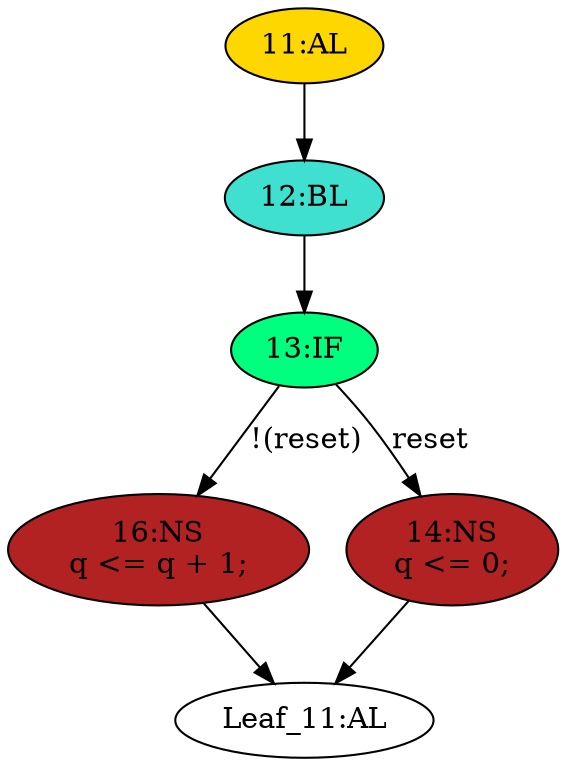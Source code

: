 strict digraph "" {
	node [label="\N"];
	"13:IF"	[ast="<pyverilog.vparser.ast.IfStatement object at 0x7fe632aae110>",
		fillcolor=springgreen,
		label="13:IF",
		statements="[]",
		style=filled,
		typ=IfStatement];
	"16:NS"	[ast="<pyverilog.vparser.ast.NonblockingSubstitution object at 0x7fe632a99c90>",
		fillcolor=firebrick,
		label="16:NS
q <= q + 1;",
		statements="[<pyverilog.vparser.ast.NonblockingSubstitution object at 0x7fe632a99c90>]",
		style=filled,
		typ=NonblockingSubstitution];
	"13:IF" -> "16:NS"	[cond="['reset']",
		label="!(reset)",
		lineno=13];
	"14:NS"	[ast="<pyverilog.vparser.ast.NonblockingSubstitution object at 0x7fe632aae1d0>",
		fillcolor=firebrick,
		label="14:NS
q <= 0;",
		statements="[<pyverilog.vparser.ast.NonblockingSubstitution object at 0x7fe632aae1d0>]",
		style=filled,
		typ=NonblockingSubstitution];
	"13:IF" -> "14:NS"	[cond="['reset']",
		label=reset,
		lineno=13];
	"Leaf_11:AL"	[def_var="['q']",
		label="Leaf_11:AL"];
	"16:NS" -> "Leaf_11:AL"	[cond="[]",
		lineno=None];
	"12:BL"	[ast="<pyverilog.vparser.ast.Block object at 0x7fe632aae0d0>",
		fillcolor=turquoise,
		label="12:BL",
		statements="[]",
		style=filled,
		typ=Block];
	"12:BL" -> "13:IF"	[cond="[]",
		lineno=None];
	"11:AL"	[ast="<pyverilog.vparser.ast.Always object at 0x7fe632a99f90>",
		clk_sens=True,
		fillcolor=gold,
		label="11:AL",
		sens="['clk']",
		statements="[]",
		style=filled,
		typ=Always,
		use_var="['reset', 'q']"];
	"11:AL" -> "12:BL"	[cond="[]",
		lineno=None];
	"14:NS" -> "Leaf_11:AL"	[cond="[]",
		lineno=None];
}
